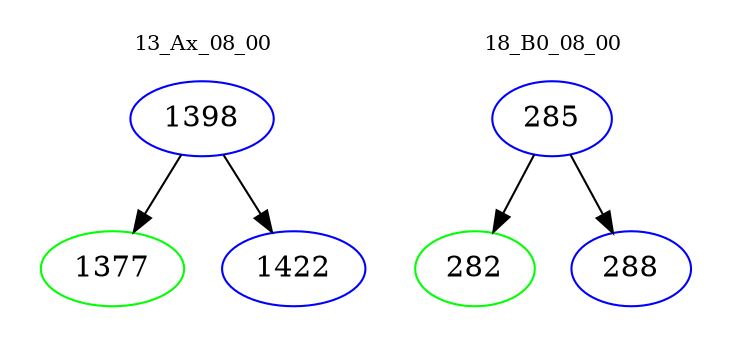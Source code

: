 digraph{
subgraph cluster_0 {
color = white
label = "13_Ax_08_00";
fontsize=10;
T0_1398 [label="1398", color="blue"]
T0_1398 -> T0_1377 [color="black"]
T0_1377 [label="1377", color="green"]
T0_1398 -> T0_1422 [color="black"]
T0_1422 [label="1422", color="blue"]
}
subgraph cluster_1 {
color = white
label = "18_B0_08_00";
fontsize=10;
T1_285 [label="285", color="blue"]
T1_285 -> T1_282 [color="black"]
T1_282 [label="282", color="green"]
T1_285 -> T1_288 [color="black"]
T1_288 [label="288", color="blue"]
}
}
